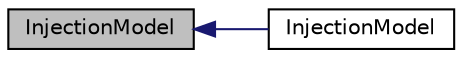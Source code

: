 digraph "InjectionModel"
{
  bgcolor="transparent";
  edge [fontname="Helvetica",fontsize="10",labelfontname="Helvetica",labelfontsize="10"];
  node [fontname="Helvetica",fontsize="10",shape=record];
  rankdir="LR";
  Node1 [label="InjectionModel",height=0.2,width=0.4,color="black", fillcolor="grey75", style="filled", fontcolor="black"];
  Node1 -> Node2 [dir="back",color="midnightblue",fontsize="10",style="solid",fontname="Helvetica"];
  Node2 [label="InjectionModel",height=0.2,width=0.4,color="black",URL="$a01098.html#a6c37e64789e8b61dfc662338fc6e80c8",tooltip="Construct from dictionary. "];
}
